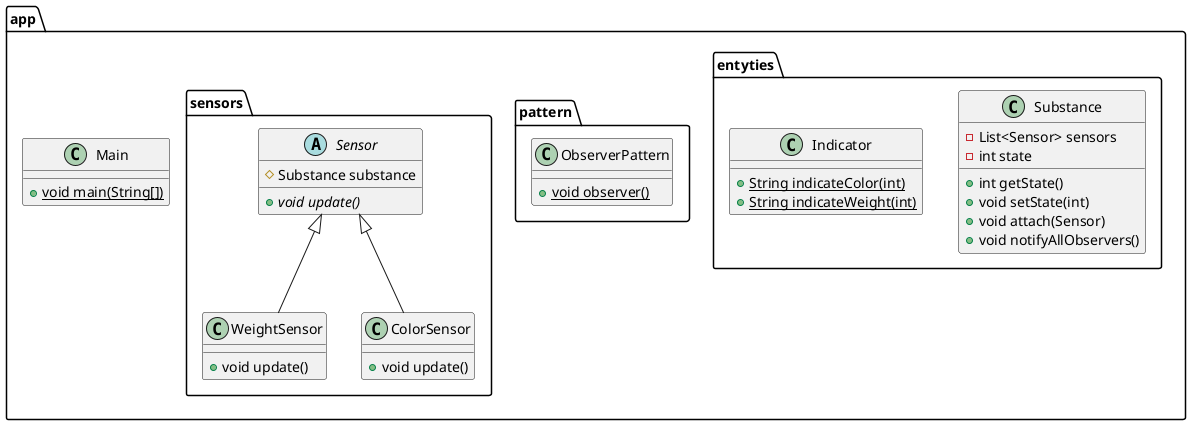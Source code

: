 @startuml
class app.entyties.Substance {
- List<Sensor> sensors
- int state
+ int getState()
+ void setState(int)
+ void attach(Sensor)
+ void notifyAllObservers()
}
class app.pattern.ObserverPattern {
+ {static} void observer()
}
class app.sensors.WeightSensor {
+ void update()
}
class app.entyties.Indicator {
+ {static} String indicateColor(int)
+ {static} String indicateWeight(int)
}
class app.sensors.ColorSensor {
+ void update()
}
class app.Main {
+ {static} void main(String[])
}
abstract class app.sensors.Sensor {
# Substance substance
+ {abstract}void update()
}


app.sensors.Sensor <|-- app.sensors.WeightSensor
app.sensors.Sensor <|-- app.sensors.ColorSensor
@enduml